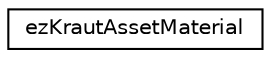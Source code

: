 digraph "Graphical Class Hierarchy"
{
 // LATEX_PDF_SIZE
  edge [fontname="Helvetica",fontsize="10",labelfontname="Helvetica",labelfontsize="10"];
  node [fontname="Helvetica",fontsize="10",shape=record];
  rankdir="LR";
  Node0 [label="ezKrautAssetMaterial",height=0.2,width=0.4,color="black", fillcolor="white", style="filled",URL="$d7/d73/structez_kraut_asset_material.htm",tooltip=" "];
}
